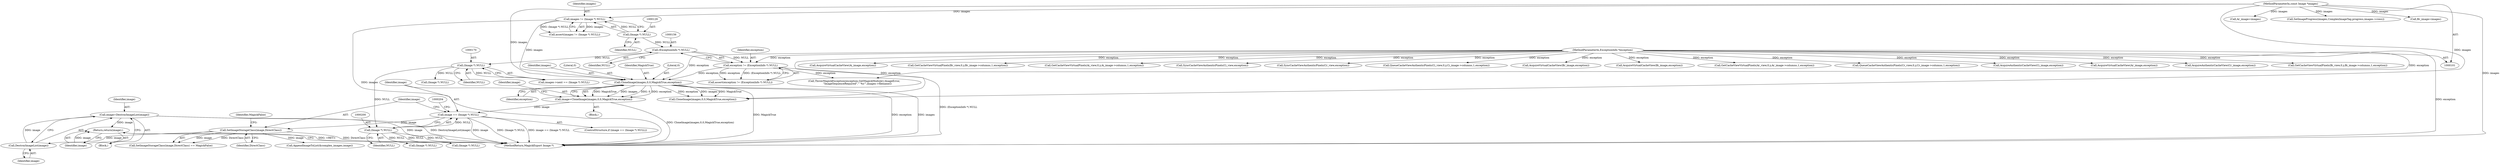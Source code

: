digraph "0_ImageMagick6_f6ffc702c6eecd963587273a429dcd608c648984_0@pointer" {
"1000213" [label="(Call,image=DestroyImageList(image))"];
"1000215" [label="(Call,DestroyImageList(image))"];
"1000208" [label="(Call,SetImageStorageClass(image,DirectClass))"];
"1000197" [label="(Call,image == (Image *) NULL)"];
"1000188" [label="(Call,image=CloneImage(images,0,0,MagickTrue,exception))"];
"1000190" [label="(Call,CloneImage(images,0,0,MagickTrue,exception))"];
"1000126" [label="(Call,images != (Image *) NULL)"];
"1000102" [label="(MethodParameterIn,const Image *images)"];
"1000128" [label="(Call,(Image *) NULL)"];
"1000153" [label="(Call,exception != (ExceptionInfo *) NULL)"];
"1000104" [label="(MethodParameterIn,ExceptionInfo *exception)"];
"1000155" [label="(Call,(ExceptionInfo *) NULL)"];
"1000199" [label="(Call,(Image *) NULL)"];
"1000169" [label="(Call,(Image *) NULL)"];
"1000217" [label="(Return,return(image);)"];
"1000197" [label="(Call,image == (Image *) NULL)"];
"1000227" [label="(Call,AppendImageToList(&complex_images,image))"];
"1000125" [label="(Call,assert(images != (Image *) NULL))"];
"1000191" [label="(Identifier,images)"];
"1000165" [label="(Call,images->next == (Image *) NULL)"];
"1000210" [label="(Identifier,DirectClass)"];
"1000217" [label="(Return,return(image);)"];
"1000104" [label="(MethodParameterIn,ExceptionInfo *exception)"];
"1000155" [label="(Call,(ExceptionInfo *) NULL)"];
"1000153" [label="(Call,exception != (ExceptionInfo *) NULL)"];
"1000203" [label="(Call,(Image *) NULL)"];
"1000195" [label="(Identifier,exception)"];
"1000357" [label="(Call,AcquireVirtualCacheView(Bi_image,exception))"];
"1000400" [label="(Call,GetCacheViewVirtualPixels(Ar_view,0,y,Ar_image->columns,1,exception))"];
"1000444" [label="(Call,QueueCacheViewAuthenticPixels(Cr_view,0,y,Cr_image->columns,1,exception))"];
"1000201" [label="(Identifier,NULL)"];
"1000193" [label="(Literal,0)"];
"1000367" [label="(Call,AcquireAuthenticCacheView(Ci_image,exception))"];
"1000342" [label="(Call,AcquireVirtualCacheView(Ar_image,exception))"];
"1000216" [label="(Identifier,image)"];
"1000194" [label="(Identifier,MagickTrue)"];
"1001630" [label="(MethodReturn,MagickExport Image *)"];
"1000218" [label="(Identifier,image)"];
"1000198" [label="(Identifier,image)"];
"1000157" [label="(Identifier,NULL)"];
"1000127" [label="(Identifier,images)"];
"1000362" [label="(Call,AcquireAuthenticCacheView(Cr_image,exception))"];
"1000433" [label="(Call,GetCacheViewVirtualPixels(Bi_view,0,y,Bi_image->columns,1,exception))"];
"1000347" [label="(Call,AcquireVirtualCacheView(Ai_image,exception))"];
"1000152" [label="(Call,assert(exception != (ExceptionInfo *) NULL))"];
"1000214" [label="(Identifier,image)"];
"1000189" [label="(Identifier,image)"];
"1000154" [label="(Identifier,exception)"];
"1000209" [label="(Identifier,image)"];
"1000422" [label="(Call,GetCacheViewVirtualPixels(Br_view,0,y,Br_image->columns,1,exception))"];
"1000207" [label="(Call,SetImageStorageClass(image,DirectClass) == MagickFalse)"];
"1000190" [label="(Call,CloneImage(images,0,0,MagickTrue,exception))"];
"1000277" [label="(Call,Ar_image=images)"];
"1000188" [label="(Call,image=CloneImage(images,0,0,MagickTrue,exception))"];
"1000126" [label="(Call,images != (Image *) NULL)"];
"1000199" [label="(Call,(Image *) NULL)"];
"1000192" [label="(Literal,0)"];
"1000211" [label="(Identifier,MagickFalse)"];
"1000411" [label="(Call,GetCacheViewVirtualPixels(Ai_view,0,y,Ai_image->columns,1,exception))"];
"1000185" [label="(Call,(Image *) NULL)"];
"1001552" [label="(Call,SyncCacheViewAuthenticPixels(Ci_view,exception))"];
"1001561" [label="(Call,SyncCacheViewAuthenticPixels(Cr_view,exception))"];
"1000130" [label="(Identifier,NULL)"];
"1000169" [label="(Call,(Image *) NULL)"];
"1000242" [label="(Call,(Image *) NULL)"];
"1000233" [label="(Call,CloneImage(images,0,0,MagickTrue,exception))"];
"1000455" [label="(Call,QueueCacheViewAuthenticPixels(Ci_view,0,y,Ci_image->columns,1,exception))"];
"1001582" [label="(Call,SetImageProgress(images,ComplexImageTag,progress,images->rows))"];
"1000352" [label="(Call,AcquireVirtualCacheView(Br_image,exception))"];
"1000208" [label="(Call,SetImageStorageClass(image,DirectClass))"];
"1000285" [label="(Call,Br_image=images)"];
"1000171" [label="(Identifier,NULL)"];
"1000215" [label="(Call,DestroyImageList(image))"];
"1000102" [label="(MethodParameterIn,const Image *images)"];
"1000128" [label="(Call,(Image *) NULL)"];
"1000175" [label="(Call,ThrowMagickException(exception,GetMagickModule(),ImageError,\n        \"ImageSequenceRequired\",\"`%s'\",images->filename))"];
"1000213" [label="(Call,image=DestroyImageList(image))"];
"1000105" [label="(Block,)"];
"1000212" [label="(Block,)"];
"1000196" [label="(ControlStructure,if (image == (Image *) NULL))"];
"1000213" -> "1000212"  [label="AST: "];
"1000213" -> "1000215"  [label="CFG: "];
"1000214" -> "1000213"  [label="AST: "];
"1000215" -> "1000213"  [label="AST: "];
"1000218" -> "1000213"  [label="CFG: "];
"1000213" -> "1001630"  [label="DDG: image"];
"1000213" -> "1001630"  [label="DDG: DestroyImageList(image)"];
"1000215" -> "1000213"  [label="DDG: image"];
"1000213" -> "1000217"  [label="DDG: image"];
"1000215" -> "1000216"  [label="CFG: "];
"1000216" -> "1000215"  [label="AST: "];
"1000208" -> "1000215"  [label="DDG: image"];
"1000208" -> "1000207"  [label="AST: "];
"1000208" -> "1000210"  [label="CFG: "];
"1000209" -> "1000208"  [label="AST: "];
"1000210" -> "1000208"  [label="AST: "];
"1000211" -> "1000208"  [label="CFG: "];
"1000208" -> "1001630"  [label="DDG: DirectClass"];
"1000208" -> "1000207"  [label="DDG: image"];
"1000208" -> "1000207"  [label="DDG: DirectClass"];
"1000197" -> "1000208"  [label="DDG: image"];
"1000208" -> "1000227"  [label="DDG: image"];
"1000197" -> "1000196"  [label="AST: "];
"1000197" -> "1000199"  [label="CFG: "];
"1000198" -> "1000197"  [label="AST: "];
"1000199" -> "1000197"  [label="AST: "];
"1000204" -> "1000197"  [label="CFG: "];
"1000209" -> "1000197"  [label="CFG: "];
"1000197" -> "1001630"  [label="DDG: (Image *) NULL"];
"1000197" -> "1001630"  [label="DDG: image == (Image *) NULL"];
"1000197" -> "1001630"  [label="DDG: image"];
"1000188" -> "1000197"  [label="DDG: image"];
"1000199" -> "1000197"  [label="DDG: NULL"];
"1000188" -> "1000105"  [label="AST: "];
"1000188" -> "1000190"  [label="CFG: "];
"1000189" -> "1000188"  [label="AST: "];
"1000190" -> "1000188"  [label="AST: "];
"1000198" -> "1000188"  [label="CFG: "];
"1000188" -> "1001630"  [label="DDG: CloneImage(images,0,0,MagickTrue,exception)"];
"1000190" -> "1000188"  [label="DDG: MagickTrue"];
"1000190" -> "1000188"  [label="DDG: images"];
"1000190" -> "1000188"  [label="DDG: 0"];
"1000190" -> "1000188"  [label="DDG: exception"];
"1000190" -> "1000195"  [label="CFG: "];
"1000191" -> "1000190"  [label="AST: "];
"1000192" -> "1000190"  [label="AST: "];
"1000193" -> "1000190"  [label="AST: "];
"1000194" -> "1000190"  [label="AST: "];
"1000195" -> "1000190"  [label="AST: "];
"1000190" -> "1001630"  [label="DDG: MagickTrue"];
"1000190" -> "1001630"  [label="DDG: exception"];
"1000190" -> "1001630"  [label="DDG: images"];
"1000126" -> "1000190"  [label="DDG: images"];
"1000102" -> "1000190"  [label="DDG: images"];
"1000153" -> "1000190"  [label="DDG: exception"];
"1000104" -> "1000190"  [label="DDG: exception"];
"1000190" -> "1000233"  [label="DDG: images"];
"1000190" -> "1000233"  [label="DDG: MagickTrue"];
"1000190" -> "1000233"  [label="DDG: exception"];
"1000126" -> "1000125"  [label="AST: "];
"1000126" -> "1000128"  [label="CFG: "];
"1000127" -> "1000126"  [label="AST: "];
"1000128" -> "1000126"  [label="AST: "];
"1000125" -> "1000126"  [label="CFG: "];
"1000126" -> "1001630"  [label="DDG: images"];
"1000126" -> "1000125"  [label="DDG: images"];
"1000126" -> "1000125"  [label="DDG: (Image *) NULL"];
"1000102" -> "1000126"  [label="DDG: images"];
"1000128" -> "1000126"  [label="DDG: NULL"];
"1000102" -> "1000101"  [label="AST: "];
"1000102" -> "1001630"  [label="DDG: images"];
"1000102" -> "1000233"  [label="DDG: images"];
"1000102" -> "1000277"  [label="DDG: images"];
"1000102" -> "1000285"  [label="DDG: images"];
"1000102" -> "1001582"  [label="DDG: images"];
"1000128" -> "1000130"  [label="CFG: "];
"1000129" -> "1000128"  [label="AST: "];
"1000130" -> "1000128"  [label="AST: "];
"1000128" -> "1000155"  [label="DDG: NULL"];
"1000153" -> "1000152"  [label="AST: "];
"1000153" -> "1000155"  [label="CFG: "];
"1000154" -> "1000153"  [label="AST: "];
"1000155" -> "1000153"  [label="AST: "];
"1000152" -> "1000153"  [label="CFG: "];
"1000153" -> "1001630"  [label="DDG: (ExceptionInfo *) NULL"];
"1000153" -> "1000152"  [label="DDG: exception"];
"1000153" -> "1000152"  [label="DDG: (ExceptionInfo *) NULL"];
"1000104" -> "1000153"  [label="DDG: exception"];
"1000155" -> "1000153"  [label="DDG: NULL"];
"1000153" -> "1000175"  [label="DDG: exception"];
"1000104" -> "1000101"  [label="AST: "];
"1000104" -> "1001630"  [label="DDG: exception"];
"1000104" -> "1000175"  [label="DDG: exception"];
"1000104" -> "1000233"  [label="DDG: exception"];
"1000104" -> "1000342"  [label="DDG: exception"];
"1000104" -> "1000347"  [label="DDG: exception"];
"1000104" -> "1000352"  [label="DDG: exception"];
"1000104" -> "1000357"  [label="DDG: exception"];
"1000104" -> "1000362"  [label="DDG: exception"];
"1000104" -> "1000367"  [label="DDG: exception"];
"1000104" -> "1000400"  [label="DDG: exception"];
"1000104" -> "1000411"  [label="DDG: exception"];
"1000104" -> "1000422"  [label="DDG: exception"];
"1000104" -> "1000433"  [label="DDG: exception"];
"1000104" -> "1000444"  [label="DDG: exception"];
"1000104" -> "1000455"  [label="DDG: exception"];
"1000104" -> "1001552"  [label="DDG: exception"];
"1000104" -> "1001561"  [label="DDG: exception"];
"1000155" -> "1000157"  [label="CFG: "];
"1000156" -> "1000155"  [label="AST: "];
"1000157" -> "1000155"  [label="AST: "];
"1000155" -> "1000169"  [label="DDG: NULL"];
"1000199" -> "1000201"  [label="CFG: "];
"1000200" -> "1000199"  [label="AST: "];
"1000201" -> "1000199"  [label="AST: "];
"1000199" -> "1001630"  [label="DDG: NULL"];
"1000169" -> "1000199"  [label="DDG: NULL"];
"1000199" -> "1000203"  [label="DDG: NULL"];
"1000199" -> "1000242"  [label="DDG: NULL"];
"1000169" -> "1000165"  [label="AST: "];
"1000169" -> "1000171"  [label="CFG: "];
"1000170" -> "1000169"  [label="AST: "];
"1000171" -> "1000169"  [label="AST: "];
"1000165" -> "1000169"  [label="CFG: "];
"1000169" -> "1000165"  [label="DDG: NULL"];
"1000169" -> "1000185"  [label="DDG: NULL"];
"1000217" -> "1000212"  [label="AST: "];
"1000217" -> "1000218"  [label="CFG: "];
"1000218" -> "1000217"  [label="AST: "];
"1001630" -> "1000217"  [label="CFG: "];
"1000217" -> "1001630"  [label="DDG: <RET>"];
"1000218" -> "1000217"  [label="DDG: image"];
}
